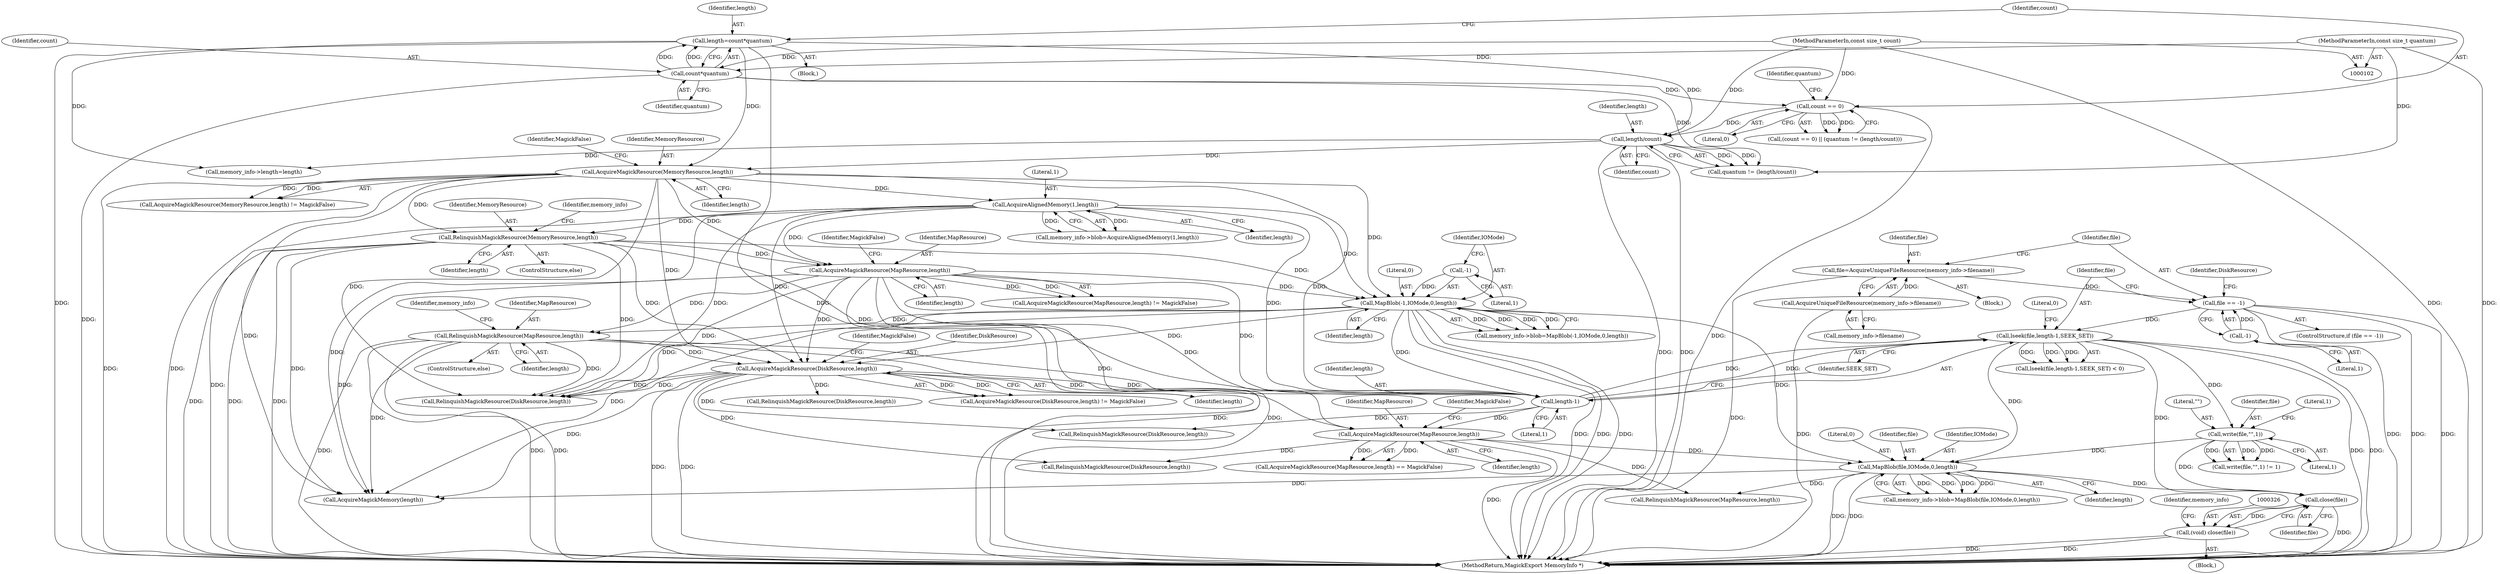 digraph "0_ImageMagick_0f6fc2d5bf8f500820c3dbcf0d23ee14f2d9f734@API" {
"1000327" [label="(Call,close(file))"];
"1000268" [label="(Call,lseek(file,length-1,SEEK_SET))"];
"1000256" [label="(Call,file == -1)"];
"1000249" [label="(Call,file=AcquireUniqueFileResource(memory_info->filename))"];
"1000251" [label="(Call,AcquireUniqueFileResource(memory_info->filename))"];
"1000258" [label="(Call,-1)"];
"1000270" [label="(Call,length-1)"];
"1000170" [label="(Call,AcquireMagickResource(MemoryResource,length))"];
"1000120" [label="(Call,length/count)"];
"1000108" [label="(Call,length=count*quantum)"];
"1000110" [label="(Call,count*quantum)"];
"1000103" [label="(MethodParameterIn,const size_t count)"];
"1000104" [label="(MethodParameterIn,const size_t quantum)"];
"1000115" [label="(Call,count == 0)"];
"1000214" [label="(Call,MapBlob(-1,IOMode,0,length))"];
"1000215" [label="(Call,-1)"];
"1000179" [label="(Call,AcquireAlignedMemory(1,length))"];
"1000205" [label="(Call,AcquireMagickResource(MapResource,length))"];
"1000194" [label="(Call,RelinquishMagickResource(MemoryResource,length))"];
"1000232" [label="(Call,RelinquishMagickResource(MapResource,length))"];
"1000243" [label="(Call,AcquireMagickResource(DiskResource,length))"];
"1000301" [label="(Call,MapBlob(file,IOMode,0,length))"];
"1000276" [label="(Call,write(file,\"\",1))"];
"1000288" [label="(Call,AcquireMagickResource(MapResource,length))"];
"1000325" [label="(Call,(void) close(file))"];
"1000108" [label="(Call,length=count*quantum)"];
"1000249" [label="(Call,file=AcquireUniqueFileResource(memory_info->filename))"];
"1000365" [label="(MethodReturn,MagickExport MemoryInfo *)"];
"1000109" [label="(Identifier,length)"];
"1000274" [label="(Literal,0)"];
"1000117" [label="(Literal,0)"];
"1000243" [label="(Call,AcquireMagickResource(DiskResource,length))"];
"1000340" [label="(Call,AcquireMagickMemory(length))"];
"1000114" [label="(Call,(count == 0) || (quantum != (length/count)))"];
"1000288" [label="(Call,AcquireMagickResource(MapResource,length))"];
"1000120" [label="(Call,length/count)"];
"1000180" [label="(Literal,1)"];
"1000207" [label="(Identifier,length)"];
"1000304" [label="(Literal,0)"];
"1000175" [label="(Call,memory_info->blob=AcquireAlignedMemory(1,length))"];
"1000158" [label="(Call,memory_info->length=length)"];
"1000218" [label="(Literal,0)"];
"1000271" [label="(Identifier,length)"];
"1000122" [label="(Identifier,count)"];
"1000103" [label="(MethodParameterIn,const size_t count)"];
"1000104" [label="(MethodParameterIn,const size_t quantum)"];
"1000290" [label="(Identifier,length)"];
"1000116" [label="(Identifier,count)"];
"1000206" [label="(Identifier,MapResource)"];
"1000277" [label="(Identifier,file)"];
"1000204" [label="(Call,AcquireMagickResource(MapResource,length) != MagickFalse)"];
"1000302" [label="(Identifier,file)"];
"1000179" [label="(Call,AcquireAlignedMemory(1,length))"];
"1000232" [label="(Call,RelinquishMagickResource(MapResource,length))"];
"1000297" [label="(Call,memory_info->blob=MapBlob(file,IOMode,0,length))"];
"1000275" [label="(Call,write(file,\"\",1) != 1)"];
"1000205" [label="(Call,AcquireMagickResource(MapResource,length))"];
"1000256" [label="(Call,file == -1)"];
"1000118" [label="(Call,quantum != (length/count))"];
"1000319" [label="(Call,RelinquishMagickResource(MapResource,length))"];
"1000255" [label="(ControlStructure,if (file == -1))"];
"1000173" [label="(Identifier,MagickFalse)"];
"1000322" [label="(Call,RelinquishMagickResource(DiskResource,length))"];
"1000112" [label="(Identifier,quantum)"];
"1000216" [label="(Literal,1)"];
"1000246" [label="(Identifier,MagickFalse)"];
"1000172" [label="(Identifier,length)"];
"1000259" [label="(Literal,1)"];
"1000217" [label="(Identifier,IOMode)"];
"1000231" [label="(ControlStructure,else)"];
"1000280" [label="(Literal,1)"];
"1000201" [label="(Identifier,memory_info)"];
"1000234" [label="(Identifier,length)"];
"1000169" [label="(Call,AcquireMagickResource(MemoryResource,length) != MagickFalse)"];
"1000105" [label="(Block,)"];
"1000292" [label="(Call,RelinquishMagickResource(DiskResource,length))"];
"1000268" [label="(Call,lseek(file,length-1,SEEK_SET))"];
"1000279" [label="(Literal,1)"];
"1000244" [label="(Identifier,DiskResource)"];
"1000332" [label="(Identifier,memory_info)"];
"1000264" [label="(Block,)"];
"1000115" [label="(Call,count == 0)"];
"1000110" [label="(Call,count*quantum)"];
"1000325" [label="(Call,(void) close(file))"];
"1000270" [label="(Call,length-1)"];
"1000193" [label="(ControlStructure,else)"];
"1000276" [label="(Call,write(file,\"\",1))"];
"1000328" [label="(Identifier,file)"];
"1000208" [label="(Identifier,MagickFalse)"];
"1000257" [label="(Identifier,file)"];
"1000272" [label="(Literal,1)"];
"1000239" [label="(Identifier,memory_info)"];
"1000195" [label="(Identifier,MemoryResource)"];
"1000210" [label="(Call,memory_info->blob=MapBlob(-1,IOMode,0,length))"];
"1000214" [label="(Call,MapBlob(-1,IOMode,0,length))"];
"1000252" [label="(Call,memory_info->filename)"];
"1000233" [label="(Identifier,MapResource)"];
"1000171" [label="(Identifier,MemoryResource)"];
"1000305" [label="(Identifier,length)"];
"1000327" [label="(Call,close(file))"];
"1000111" [label="(Identifier,count)"];
"1000247" [label="(Block,)"];
"1000219" [label="(Identifier,length)"];
"1000267" [label="(Call,lseek(file,length-1,SEEK_SET) < 0)"];
"1000170" [label="(Call,AcquireMagickResource(MemoryResource,length))"];
"1000291" [label="(Identifier,MagickFalse)"];
"1000303" [label="(Identifier,IOMode)"];
"1000242" [label="(Call,AcquireMagickResource(DiskResource,length) != MagickFalse)"];
"1000278" [label="(Literal,\"\")"];
"1000251" [label="(Call,AcquireUniqueFileResource(memory_info->filename))"];
"1000194" [label="(Call,RelinquishMagickResource(MemoryResource,length))"];
"1000196" [label="(Identifier,length)"];
"1000119" [label="(Identifier,quantum)"];
"1000258" [label="(Call,-1)"];
"1000260" [label="(Call,RelinquishMagickResource(DiskResource,length))"];
"1000301" [label="(Call,MapBlob(file,IOMode,0,length))"];
"1000281" [label="(Call,RelinquishMagickResource(DiskResource,length))"];
"1000269" [label="(Identifier,file)"];
"1000287" [label="(Call,AcquireMagickResource(MapResource,length) == MagickFalse)"];
"1000273" [label="(Identifier,SEEK_SET)"];
"1000289" [label="(Identifier,MapResource)"];
"1000261" [label="(Identifier,DiskResource)"];
"1000181" [label="(Identifier,length)"];
"1000245" [label="(Identifier,length)"];
"1000250" [label="(Identifier,file)"];
"1000215" [label="(Call,-1)"];
"1000121" [label="(Identifier,length)"];
"1000327" -> "1000325"  [label="AST: "];
"1000327" -> "1000328"  [label="CFG: "];
"1000328" -> "1000327"  [label="AST: "];
"1000325" -> "1000327"  [label="CFG: "];
"1000327" -> "1000365"  [label="DDG: "];
"1000327" -> "1000325"  [label="DDG: "];
"1000268" -> "1000327"  [label="DDG: "];
"1000301" -> "1000327"  [label="DDG: "];
"1000276" -> "1000327"  [label="DDG: "];
"1000268" -> "1000267"  [label="AST: "];
"1000268" -> "1000273"  [label="CFG: "];
"1000269" -> "1000268"  [label="AST: "];
"1000270" -> "1000268"  [label="AST: "];
"1000273" -> "1000268"  [label="AST: "];
"1000274" -> "1000268"  [label="CFG: "];
"1000268" -> "1000365"  [label="DDG: "];
"1000268" -> "1000365"  [label="DDG: "];
"1000268" -> "1000267"  [label="DDG: "];
"1000268" -> "1000267"  [label="DDG: "];
"1000268" -> "1000267"  [label="DDG: "];
"1000256" -> "1000268"  [label="DDG: "];
"1000270" -> "1000268"  [label="DDG: "];
"1000270" -> "1000268"  [label="DDG: "];
"1000268" -> "1000276"  [label="DDG: "];
"1000268" -> "1000301"  [label="DDG: "];
"1000256" -> "1000255"  [label="AST: "];
"1000256" -> "1000258"  [label="CFG: "];
"1000257" -> "1000256"  [label="AST: "];
"1000258" -> "1000256"  [label="AST: "];
"1000261" -> "1000256"  [label="CFG: "];
"1000269" -> "1000256"  [label="CFG: "];
"1000256" -> "1000365"  [label="DDG: "];
"1000256" -> "1000365"  [label="DDG: "];
"1000256" -> "1000365"  [label="DDG: "];
"1000249" -> "1000256"  [label="DDG: "];
"1000258" -> "1000256"  [label="DDG: "];
"1000249" -> "1000247"  [label="AST: "];
"1000249" -> "1000251"  [label="CFG: "];
"1000250" -> "1000249"  [label="AST: "];
"1000251" -> "1000249"  [label="AST: "];
"1000257" -> "1000249"  [label="CFG: "];
"1000249" -> "1000365"  [label="DDG: "];
"1000251" -> "1000249"  [label="DDG: "];
"1000251" -> "1000252"  [label="CFG: "];
"1000252" -> "1000251"  [label="AST: "];
"1000251" -> "1000365"  [label="DDG: "];
"1000258" -> "1000259"  [label="CFG: "];
"1000259" -> "1000258"  [label="AST: "];
"1000270" -> "1000272"  [label="CFG: "];
"1000271" -> "1000270"  [label="AST: "];
"1000272" -> "1000270"  [label="AST: "];
"1000273" -> "1000270"  [label="CFG: "];
"1000170" -> "1000270"  [label="DDG: "];
"1000214" -> "1000270"  [label="DDG: "];
"1000179" -> "1000270"  [label="DDG: "];
"1000205" -> "1000270"  [label="DDG: "];
"1000232" -> "1000270"  [label="DDG: "];
"1000243" -> "1000270"  [label="DDG: "];
"1000194" -> "1000270"  [label="DDG: "];
"1000270" -> "1000281"  [label="DDG: "];
"1000270" -> "1000288"  [label="DDG: "];
"1000170" -> "1000169"  [label="AST: "];
"1000170" -> "1000172"  [label="CFG: "];
"1000171" -> "1000170"  [label="AST: "];
"1000172" -> "1000170"  [label="AST: "];
"1000173" -> "1000170"  [label="CFG: "];
"1000170" -> "1000365"  [label="DDG: "];
"1000170" -> "1000365"  [label="DDG: "];
"1000170" -> "1000169"  [label="DDG: "];
"1000170" -> "1000169"  [label="DDG: "];
"1000120" -> "1000170"  [label="DDG: "];
"1000108" -> "1000170"  [label="DDG: "];
"1000170" -> "1000179"  [label="DDG: "];
"1000170" -> "1000194"  [label="DDG: "];
"1000170" -> "1000205"  [label="DDG: "];
"1000170" -> "1000214"  [label="DDG: "];
"1000170" -> "1000243"  [label="DDG: "];
"1000170" -> "1000260"  [label="DDG: "];
"1000170" -> "1000340"  [label="DDG: "];
"1000120" -> "1000118"  [label="AST: "];
"1000120" -> "1000122"  [label="CFG: "];
"1000121" -> "1000120"  [label="AST: "];
"1000122" -> "1000120"  [label="AST: "];
"1000118" -> "1000120"  [label="CFG: "];
"1000120" -> "1000365"  [label="DDG: "];
"1000120" -> "1000365"  [label="DDG: "];
"1000120" -> "1000118"  [label="DDG: "];
"1000120" -> "1000118"  [label="DDG: "];
"1000108" -> "1000120"  [label="DDG: "];
"1000115" -> "1000120"  [label="DDG: "];
"1000103" -> "1000120"  [label="DDG: "];
"1000120" -> "1000158"  [label="DDG: "];
"1000108" -> "1000105"  [label="AST: "];
"1000108" -> "1000110"  [label="CFG: "];
"1000109" -> "1000108"  [label="AST: "];
"1000110" -> "1000108"  [label="AST: "];
"1000116" -> "1000108"  [label="CFG: "];
"1000108" -> "1000365"  [label="DDG: "];
"1000108" -> "1000365"  [label="DDG: "];
"1000110" -> "1000108"  [label="DDG: "];
"1000110" -> "1000108"  [label="DDG: "];
"1000108" -> "1000158"  [label="DDG: "];
"1000110" -> "1000112"  [label="CFG: "];
"1000111" -> "1000110"  [label="AST: "];
"1000112" -> "1000110"  [label="AST: "];
"1000110" -> "1000365"  [label="DDG: "];
"1000103" -> "1000110"  [label="DDG: "];
"1000104" -> "1000110"  [label="DDG: "];
"1000110" -> "1000115"  [label="DDG: "];
"1000110" -> "1000118"  [label="DDG: "];
"1000103" -> "1000102"  [label="AST: "];
"1000103" -> "1000365"  [label="DDG: "];
"1000103" -> "1000115"  [label="DDG: "];
"1000104" -> "1000102"  [label="AST: "];
"1000104" -> "1000365"  [label="DDG: "];
"1000104" -> "1000118"  [label="DDG: "];
"1000115" -> "1000114"  [label="AST: "];
"1000115" -> "1000117"  [label="CFG: "];
"1000116" -> "1000115"  [label="AST: "];
"1000117" -> "1000115"  [label="AST: "];
"1000119" -> "1000115"  [label="CFG: "];
"1000114" -> "1000115"  [label="CFG: "];
"1000115" -> "1000365"  [label="DDG: "];
"1000115" -> "1000114"  [label="DDG: "];
"1000115" -> "1000114"  [label="DDG: "];
"1000214" -> "1000210"  [label="AST: "];
"1000214" -> "1000219"  [label="CFG: "];
"1000215" -> "1000214"  [label="AST: "];
"1000217" -> "1000214"  [label="AST: "];
"1000218" -> "1000214"  [label="AST: "];
"1000219" -> "1000214"  [label="AST: "];
"1000210" -> "1000214"  [label="CFG: "];
"1000214" -> "1000365"  [label="DDG: "];
"1000214" -> "1000365"  [label="DDG: "];
"1000214" -> "1000365"  [label="DDG: "];
"1000214" -> "1000210"  [label="DDG: "];
"1000214" -> "1000210"  [label="DDG: "];
"1000214" -> "1000210"  [label="DDG: "];
"1000214" -> "1000210"  [label="DDG: "];
"1000215" -> "1000214"  [label="DDG: "];
"1000179" -> "1000214"  [label="DDG: "];
"1000205" -> "1000214"  [label="DDG: "];
"1000194" -> "1000214"  [label="DDG: "];
"1000214" -> "1000232"  [label="DDG: "];
"1000214" -> "1000243"  [label="DDG: "];
"1000214" -> "1000260"  [label="DDG: "];
"1000214" -> "1000301"  [label="DDG: "];
"1000214" -> "1000340"  [label="DDG: "];
"1000215" -> "1000216"  [label="CFG: "];
"1000216" -> "1000215"  [label="AST: "];
"1000217" -> "1000215"  [label="CFG: "];
"1000179" -> "1000175"  [label="AST: "];
"1000179" -> "1000181"  [label="CFG: "];
"1000180" -> "1000179"  [label="AST: "];
"1000181" -> "1000179"  [label="AST: "];
"1000175" -> "1000179"  [label="CFG: "];
"1000179" -> "1000365"  [label="DDG: "];
"1000179" -> "1000175"  [label="DDG: "];
"1000179" -> "1000175"  [label="DDG: "];
"1000179" -> "1000194"  [label="DDG: "];
"1000179" -> "1000205"  [label="DDG: "];
"1000179" -> "1000243"  [label="DDG: "];
"1000179" -> "1000260"  [label="DDG: "];
"1000179" -> "1000340"  [label="DDG: "];
"1000205" -> "1000204"  [label="AST: "];
"1000205" -> "1000207"  [label="CFG: "];
"1000206" -> "1000205"  [label="AST: "];
"1000207" -> "1000205"  [label="AST: "];
"1000208" -> "1000205"  [label="CFG: "];
"1000205" -> "1000365"  [label="DDG: "];
"1000205" -> "1000365"  [label="DDG: "];
"1000205" -> "1000204"  [label="DDG: "];
"1000205" -> "1000204"  [label="DDG: "];
"1000194" -> "1000205"  [label="DDG: "];
"1000205" -> "1000232"  [label="DDG: "];
"1000205" -> "1000243"  [label="DDG: "];
"1000205" -> "1000260"  [label="DDG: "];
"1000205" -> "1000288"  [label="DDG: "];
"1000205" -> "1000340"  [label="DDG: "];
"1000194" -> "1000193"  [label="AST: "];
"1000194" -> "1000196"  [label="CFG: "];
"1000195" -> "1000194"  [label="AST: "];
"1000196" -> "1000194"  [label="AST: "];
"1000201" -> "1000194"  [label="CFG: "];
"1000194" -> "1000365"  [label="DDG: "];
"1000194" -> "1000365"  [label="DDG: "];
"1000194" -> "1000365"  [label="DDG: "];
"1000194" -> "1000243"  [label="DDG: "];
"1000194" -> "1000260"  [label="DDG: "];
"1000194" -> "1000340"  [label="DDG: "];
"1000232" -> "1000231"  [label="AST: "];
"1000232" -> "1000234"  [label="CFG: "];
"1000233" -> "1000232"  [label="AST: "];
"1000234" -> "1000232"  [label="AST: "];
"1000239" -> "1000232"  [label="CFG: "];
"1000232" -> "1000365"  [label="DDG: "];
"1000232" -> "1000365"  [label="DDG: "];
"1000232" -> "1000365"  [label="DDG: "];
"1000232" -> "1000243"  [label="DDG: "];
"1000232" -> "1000260"  [label="DDG: "];
"1000232" -> "1000288"  [label="DDG: "];
"1000232" -> "1000340"  [label="DDG: "];
"1000243" -> "1000242"  [label="AST: "];
"1000243" -> "1000245"  [label="CFG: "];
"1000244" -> "1000243"  [label="AST: "];
"1000245" -> "1000243"  [label="AST: "];
"1000246" -> "1000243"  [label="CFG: "];
"1000243" -> "1000365"  [label="DDG: "];
"1000243" -> "1000365"  [label="DDG: "];
"1000243" -> "1000242"  [label="DDG: "];
"1000243" -> "1000242"  [label="DDG: "];
"1000243" -> "1000260"  [label="DDG: "];
"1000243" -> "1000260"  [label="DDG: "];
"1000243" -> "1000281"  [label="DDG: "];
"1000243" -> "1000292"  [label="DDG: "];
"1000243" -> "1000322"  [label="DDG: "];
"1000243" -> "1000340"  [label="DDG: "];
"1000301" -> "1000297"  [label="AST: "];
"1000301" -> "1000305"  [label="CFG: "];
"1000302" -> "1000301"  [label="AST: "];
"1000303" -> "1000301"  [label="AST: "];
"1000304" -> "1000301"  [label="AST: "];
"1000305" -> "1000301"  [label="AST: "];
"1000297" -> "1000301"  [label="CFG: "];
"1000301" -> "1000365"  [label="DDG: "];
"1000301" -> "1000365"  [label="DDG: "];
"1000301" -> "1000297"  [label="DDG: "];
"1000301" -> "1000297"  [label="DDG: "];
"1000301" -> "1000297"  [label="DDG: "];
"1000301" -> "1000297"  [label="DDG: "];
"1000276" -> "1000301"  [label="DDG: "];
"1000288" -> "1000301"  [label="DDG: "];
"1000301" -> "1000319"  [label="DDG: "];
"1000301" -> "1000340"  [label="DDG: "];
"1000276" -> "1000275"  [label="AST: "];
"1000276" -> "1000279"  [label="CFG: "];
"1000277" -> "1000276"  [label="AST: "];
"1000278" -> "1000276"  [label="AST: "];
"1000279" -> "1000276"  [label="AST: "];
"1000280" -> "1000276"  [label="CFG: "];
"1000276" -> "1000275"  [label="DDG: "];
"1000276" -> "1000275"  [label="DDG: "];
"1000276" -> "1000275"  [label="DDG: "];
"1000288" -> "1000287"  [label="AST: "];
"1000288" -> "1000290"  [label="CFG: "];
"1000289" -> "1000288"  [label="AST: "];
"1000290" -> "1000288"  [label="AST: "];
"1000291" -> "1000288"  [label="CFG: "];
"1000288" -> "1000365"  [label="DDG: "];
"1000288" -> "1000287"  [label="DDG: "];
"1000288" -> "1000287"  [label="DDG: "];
"1000288" -> "1000292"  [label="DDG: "];
"1000288" -> "1000319"  [label="DDG: "];
"1000325" -> "1000264"  [label="AST: "];
"1000326" -> "1000325"  [label="AST: "];
"1000332" -> "1000325"  [label="CFG: "];
"1000325" -> "1000365"  [label="DDG: "];
"1000325" -> "1000365"  [label="DDG: "];
}
